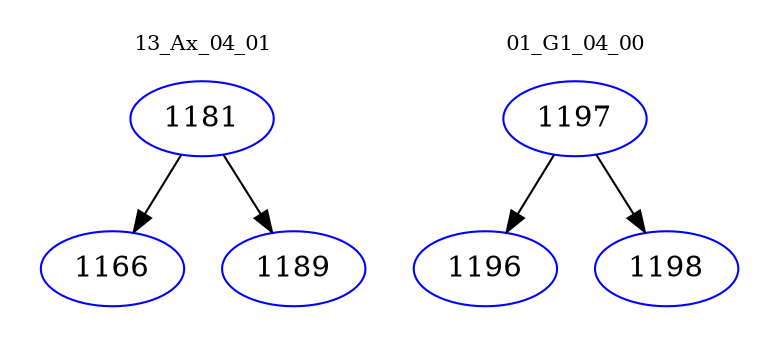 digraph{
subgraph cluster_0 {
color = white
label = "13_Ax_04_01";
fontsize=10;
T0_1181 [label="1181", color="blue"]
T0_1181 -> T0_1166 [color="black"]
T0_1166 [label="1166", color="blue"]
T0_1181 -> T0_1189 [color="black"]
T0_1189 [label="1189", color="blue"]
}
subgraph cluster_1 {
color = white
label = "01_G1_04_00";
fontsize=10;
T1_1197 [label="1197", color="blue"]
T1_1197 -> T1_1196 [color="black"]
T1_1196 [label="1196", color="blue"]
T1_1197 -> T1_1198 [color="black"]
T1_1198 [label="1198", color="blue"]
}
}

